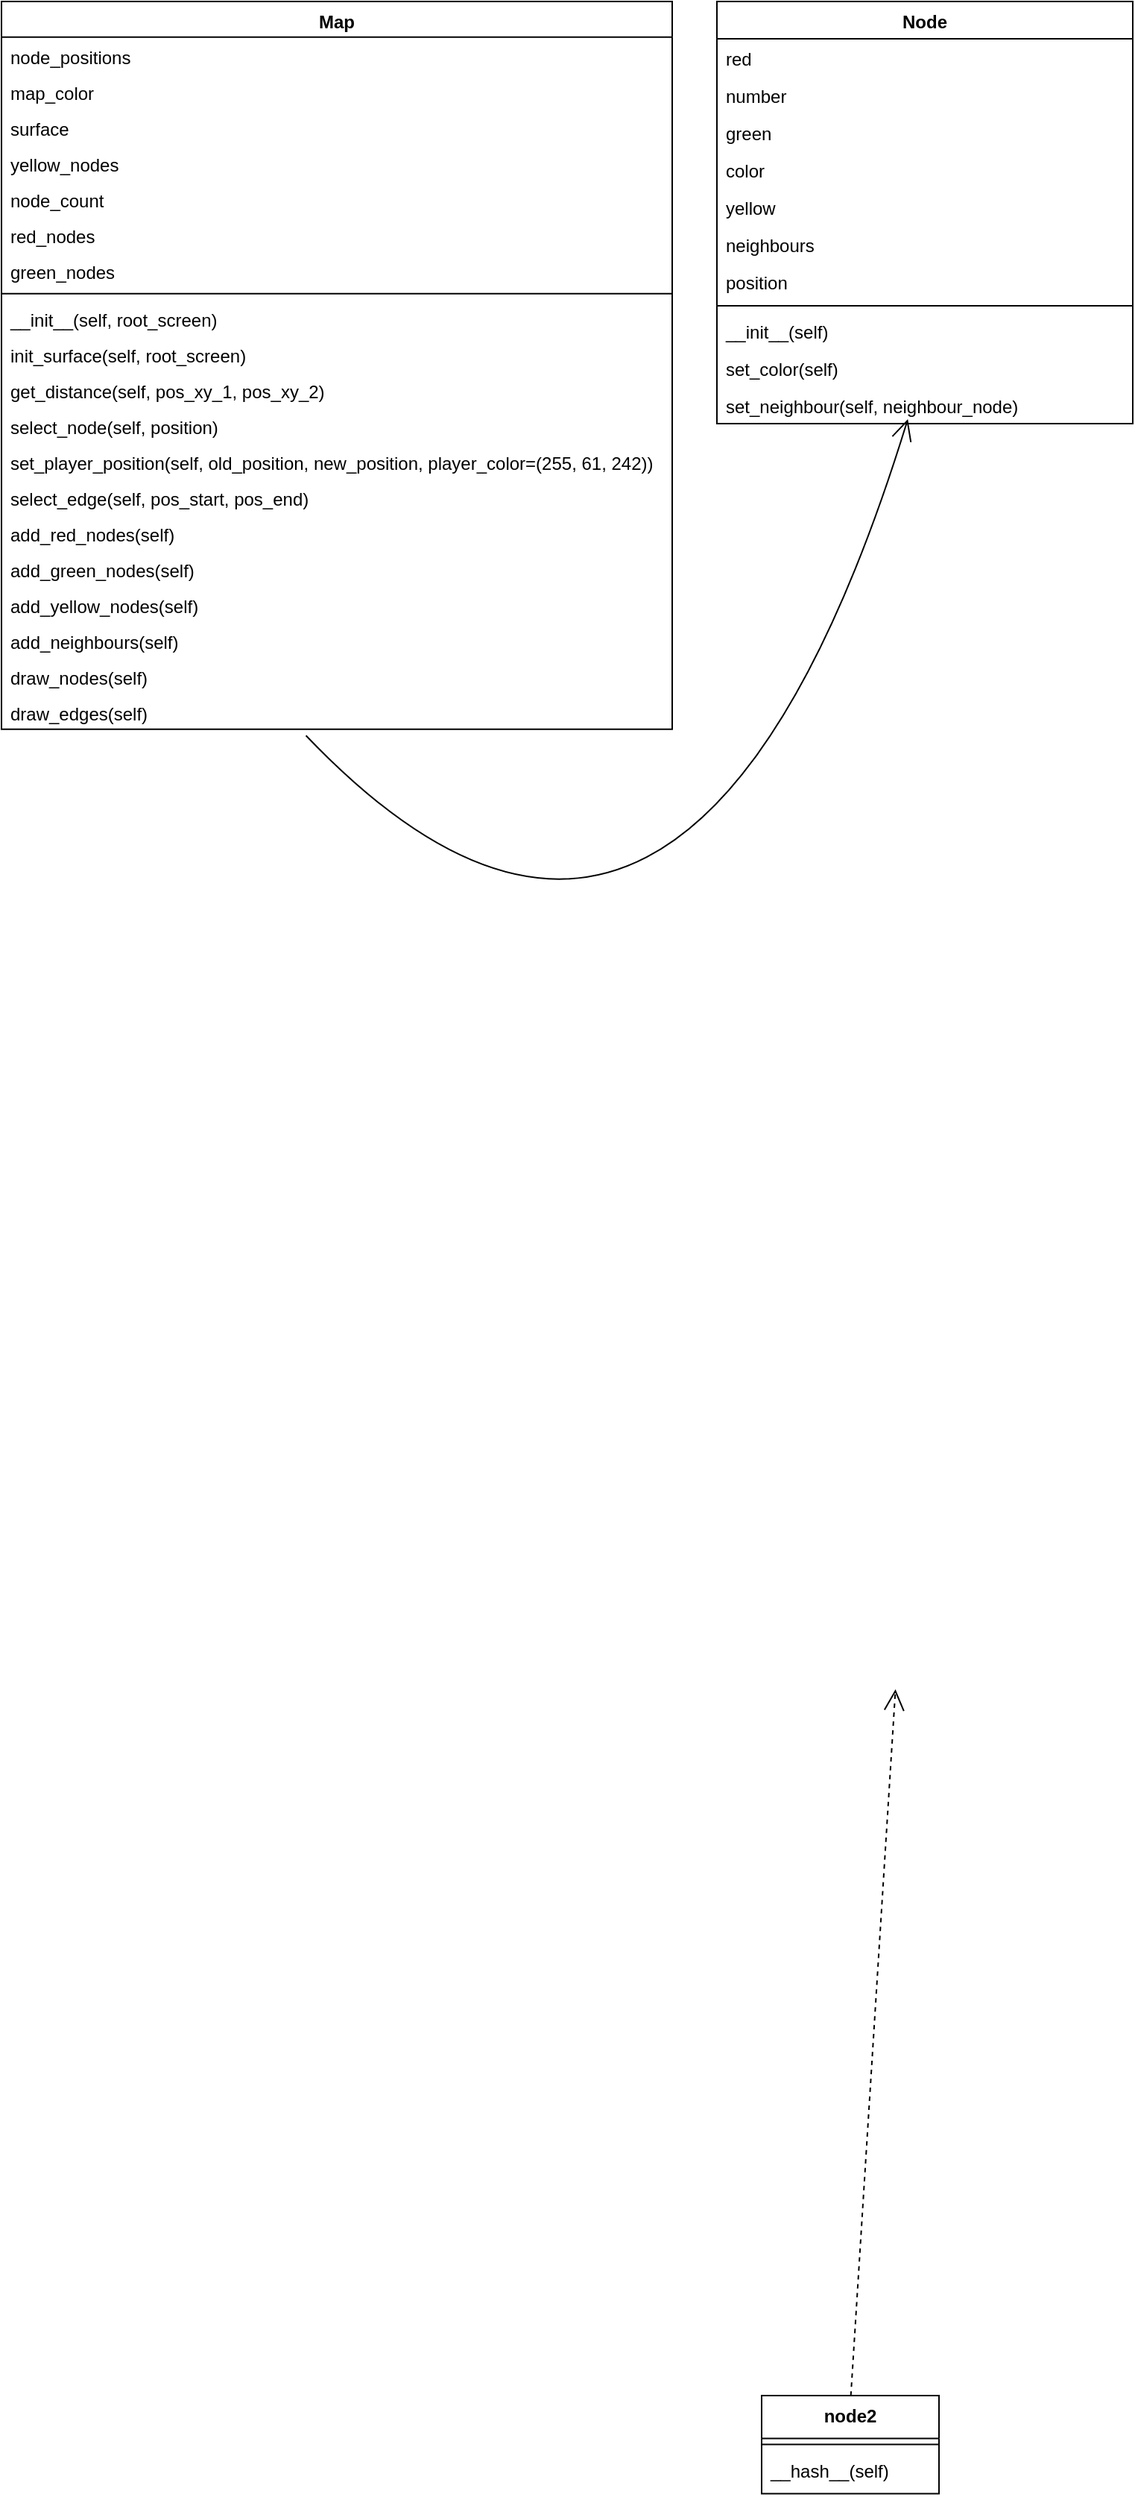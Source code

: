 <mxfile version="22.1.21" type="device">
  <diagram id="C5RBs43oDa-KdzZeNtuy" name="Page-1">
    <mxGraphModel dx="1393" dy="946" grid="1" gridSize="10" guides="1" tooltips="1" connect="1" arrows="1" fold="1" page="1" pageScale="1" pageWidth="827" pageHeight="1169" math="0" shadow="0">
      <root>
        <mxCell id="WIyWlLk6GJQsqaUBKTNV-0" />
        <mxCell id="WIyWlLk6GJQsqaUBKTNV-1" parent="WIyWlLk6GJQsqaUBKTNV-0" />
        <mxCell id="QgQrXvzAGBR2rZDaamkp-66" value="Map" style="swimlane;fontStyle=1;align=center;verticalAlign=top;childLayout=stackLayout;horizontal=1;startSize=23.85;horizontalStack=0;resizeParent=1;resizeParentMax=0;resizeLast=0;collapsible=0;marginBottom=0;" vertex="1" parent="WIyWlLk6GJQsqaUBKTNV-1">
          <mxGeometry x="10" y="20" width="450" height="487.85" as="geometry" />
        </mxCell>
        <mxCell id="QgQrXvzAGBR2rZDaamkp-67" value="node_positions" style="text;strokeColor=none;fillColor=none;align=left;verticalAlign=top;spacingLeft=4;spacingRight=4;overflow=hidden;rotatable=0;points=[[0,0.5],[1,0.5]];portConstraint=eastwest;" vertex="1" parent="QgQrXvzAGBR2rZDaamkp-66">
          <mxGeometry y="23.85" width="450" height="24" as="geometry" />
        </mxCell>
        <mxCell id="QgQrXvzAGBR2rZDaamkp-68" value="map_color" style="text;strokeColor=none;fillColor=none;align=left;verticalAlign=top;spacingLeft=4;spacingRight=4;overflow=hidden;rotatable=0;points=[[0,0.5],[1,0.5]];portConstraint=eastwest;" vertex="1" parent="QgQrXvzAGBR2rZDaamkp-66">
          <mxGeometry y="47.85" width="450" height="24" as="geometry" />
        </mxCell>
        <mxCell id="QgQrXvzAGBR2rZDaamkp-69" value="surface" style="text;strokeColor=none;fillColor=none;align=left;verticalAlign=top;spacingLeft=4;spacingRight=4;overflow=hidden;rotatable=0;points=[[0,0.5],[1,0.5]];portConstraint=eastwest;" vertex="1" parent="QgQrXvzAGBR2rZDaamkp-66">
          <mxGeometry y="71.85" width="450" height="24" as="geometry" />
        </mxCell>
        <mxCell id="QgQrXvzAGBR2rZDaamkp-70" value="yellow_nodes" style="text;strokeColor=none;fillColor=none;align=left;verticalAlign=top;spacingLeft=4;spacingRight=4;overflow=hidden;rotatable=0;points=[[0,0.5],[1,0.5]];portConstraint=eastwest;" vertex="1" parent="QgQrXvzAGBR2rZDaamkp-66">
          <mxGeometry y="95.85" width="450" height="24" as="geometry" />
        </mxCell>
        <mxCell id="QgQrXvzAGBR2rZDaamkp-71" value="node_count" style="text;strokeColor=none;fillColor=none;align=left;verticalAlign=top;spacingLeft=4;spacingRight=4;overflow=hidden;rotatable=0;points=[[0,0.5],[1,0.5]];portConstraint=eastwest;" vertex="1" parent="QgQrXvzAGBR2rZDaamkp-66">
          <mxGeometry y="119.85" width="450" height="24" as="geometry" />
        </mxCell>
        <mxCell id="QgQrXvzAGBR2rZDaamkp-72" value="red_nodes" style="text;strokeColor=none;fillColor=none;align=left;verticalAlign=top;spacingLeft=4;spacingRight=4;overflow=hidden;rotatable=0;points=[[0,0.5],[1,0.5]];portConstraint=eastwest;" vertex="1" parent="QgQrXvzAGBR2rZDaamkp-66">
          <mxGeometry y="143.85" width="450" height="24" as="geometry" />
        </mxCell>
        <mxCell id="QgQrXvzAGBR2rZDaamkp-73" value="green_nodes" style="text;strokeColor=none;fillColor=none;align=left;verticalAlign=top;spacingLeft=4;spacingRight=4;overflow=hidden;rotatable=0;points=[[0,0.5],[1,0.5]];portConstraint=eastwest;" vertex="1" parent="QgQrXvzAGBR2rZDaamkp-66">
          <mxGeometry y="167.85" width="450" height="24" as="geometry" />
        </mxCell>
        <mxCell id="QgQrXvzAGBR2rZDaamkp-74" style="line;strokeWidth=1;fillColor=none;align=left;verticalAlign=middle;spacingTop=-1;spacingLeft=3;spacingRight=3;rotatable=0;labelPosition=right;points=[];portConstraint=eastwest;strokeColor=inherit;" vertex="1" parent="QgQrXvzAGBR2rZDaamkp-66">
          <mxGeometry y="191.85" width="450" height="8" as="geometry" />
        </mxCell>
        <mxCell id="QgQrXvzAGBR2rZDaamkp-75" value="__init__(self, root_screen)" style="text;strokeColor=none;fillColor=none;align=left;verticalAlign=top;spacingLeft=4;spacingRight=4;overflow=hidden;rotatable=0;points=[[0,0.5],[1,0.5]];portConstraint=eastwest;" vertex="1" parent="QgQrXvzAGBR2rZDaamkp-66">
          <mxGeometry y="199.85" width="450" height="24" as="geometry" />
        </mxCell>
        <mxCell id="QgQrXvzAGBR2rZDaamkp-76" value="init_surface(self, root_screen)" style="text;strokeColor=none;fillColor=none;align=left;verticalAlign=top;spacingLeft=4;spacingRight=4;overflow=hidden;rotatable=0;points=[[0,0.5],[1,0.5]];portConstraint=eastwest;" vertex="1" parent="QgQrXvzAGBR2rZDaamkp-66">
          <mxGeometry y="223.85" width="450" height="24" as="geometry" />
        </mxCell>
        <mxCell id="QgQrXvzAGBR2rZDaamkp-77" value="get_distance(self, pos_xy_1, pos_xy_2)" style="text;strokeColor=none;fillColor=none;align=left;verticalAlign=top;spacingLeft=4;spacingRight=4;overflow=hidden;rotatable=0;points=[[0,0.5],[1,0.5]];portConstraint=eastwest;" vertex="1" parent="QgQrXvzAGBR2rZDaamkp-66">
          <mxGeometry y="247.85" width="450" height="24" as="geometry" />
        </mxCell>
        <mxCell id="QgQrXvzAGBR2rZDaamkp-78" value="select_node(self, position)" style="text;strokeColor=none;fillColor=none;align=left;verticalAlign=top;spacingLeft=4;spacingRight=4;overflow=hidden;rotatable=0;points=[[0,0.5],[1,0.5]];portConstraint=eastwest;" vertex="1" parent="QgQrXvzAGBR2rZDaamkp-66">
          <mxGeometry y="271.85" width="450" height="24" as="geometry" />
        </mxCell>
        <mxCell id="QgQrXvzAGBR2rZDaamkp-79" value="set_player_position(self, old_position, new_position, player_color=(255, 61, 242))" style="text;strokeColor=none;fillColor=none;align=left;verticalAlign=top;spacingLeft=4;spacingRight=4;overflow=hidden;rotatable=0;points=[[0,0.5],[1,0.5]];portConstraint=eastwest;" vertex="1" parent="QgQrXvzAGBR2rZDaamkp-66">
          <mxGeometry y="295.85" width="450" height="24" as="geometry" />
        </mxCell>
        <mxCell id="QgQrXvzAGBR2rZDaamkp-80" value="select_edge(self, pos_start, pos_end)" style="text;strokeColor=none;fillColor=none;align=left;verticalAlign=top;spacingLeft=4;spacingRight=4;overflow=hidden;rotatable=0;points=[[0,0.5],[1,0.5]];portConstraint=eastwest;" vertex="1" parent="QgQrXvzAGBR2rZDaamkp-66">
          <mxGeometry y="319.85" width="450" height="24" as="geometry" />
        </mxCell>
        <mxCell id="QgQrXvzAGBR2rZDaamkp-81" value="add_red_nodes(self)" style="text;strokeColor=none;fillColor=none;align=left;verticalAlign=top;spacingLeft=4;spacingRight=4;overflow=hidden;rotatable=0;points=[[0,0.5],[1,0.5]];portConstraint=eastwest;" vertex="1" parent="QgQrXvzAGBR2rZDaamkp-66">
          <mxGeometry y="343.85" width="450" height="24" as="geometry" />
        </mxCell>
        <mxCell id="QgQrXvzAGBR2rZDaamkp-82" value="add_green_nodes(self)" style="text;strokeColor=none;fillColor=none;align=left;verticalAlign=top;spacingLeft=4;spacingRight=4;overflow=hidden;rotatable=0;points=[[0,0.5],[1,0.5]];portConstraint=eastwest;" vertex="1" parent="QgQrXvzAGBR2rZDaamkp-66">
          <mxGeometry y="367.85" width="450" height="24" as="geometry" />
        </mxCell>
        <mxCell id="QgQrXvzAGBR2rZDaamkp-83" value="add_yellow_nodes(self)" style="text;strokeColor=none;fillColor=none;align=left;verticalAlign=top;spacingLeft=4;spacingRight=4;overflow=hidden;rotatable=0;points=[[0,0.5],[1,0.5]];portConstraint=eastwest;" vertex="1" parent="QgQrXvzAGBR2rZDaamkp-66">
          <mxGeometry y="391.85" width="450" height="24" as="geometry" />
        </mxCell>
        <mxCell id="QgQrXvzAGBR2rZDaamkp-84" value="add_neighbours(self)" style="text;strokeColor=none;fillColor=none;align=left;verticalAlign=top;spacingLeft=4;spacingRight=4;overflow=hidden;rotatable=0;points=[[0,0.5],[1,0.5]];portConstraint=eastwest;" vertex="1" parent="QgQrXvzAGBR2rZDaamkp-66">
          <mxGeometry y="415.85" width="450" height="24" as="geometry" />
        </mxCell>
        <mxCell id="QgQrXvzAGBR2rZDaamkp-85" value="draw_nodes(self)" style="text;strokeColor=none;fillColor=none;align=left;verticalAlign=top;spacingLeft=4;spacingRight=4;overflow=hidden;rotatable=0;points=[[0,0.5],[1,0.5]];portConstraint=eastwest;" vertex="1" parent="QgQrXvzAGBR2rZDaamkp-66">
          <mxGeometry y="439.85" width="450" height="24" as="geometry" />
        </mxCell>
        <mxCell id="QgQrXvzAGBR2rZDaamkp-86" value="draw_edges(self)" style="text;strokeColor=none;fillColor=none;align=left;verticalAlign=top;spacingLeft=4;spacingRight=4;overflow=hidden;rotatable=0;points=[[0,0.5],[1,0.5]];portConstraint=eastwest;" vertex="1" parent="QgQrXvzAGBR2rZDaamkp-66">
          <mxGeometry y="463.85" width="450" height="24" as="geometry" />
        </mxCell>
        <mxCell id="QgQrXvzAGBR2rZDaamkp-87" value="Node" style="swimlane;fontStyle=1;align=center;verticalAlign=top;childLayout=stackLayout;horizontal=1;startSize=24.955;horizontalStack=0;resizeParent=1;resizeParentMax=0;resizeLast=0;collapsible=0;marginBottom=0;" vertex="1" parent="WIyWlLk6GJQsqaUBKTNV-1">
          <mxGeometry x="490" y="20" width="279" height="282.955" as="geometry" />
        </mxCell>
        <mxCell id="QgQrXvzAGBR2rZDaamkp-88" value="red" style="text;strokeColor=none;fillColor=none;align=left;verticalAlign=top;spacingLeft=4;spacingRight=4;overflow=hidden;rotatable=0;points=[[0,0.5],[1,0.5]];portConstraint=eastwest;" vertex="1" parent="QgQrXvzAGBR2rZDaamkp-87">
          <mxGeometry y="24.955" width="279" height="25" as="geometry" />
        </mxCell>
        <mxCell id="QgQrXvzAGBR2rZDaamkp-89" value="number" style="text;strokeColor=none;fillColor=none;align=left;verticalAlign=top;spacingLeft=4;spacingRight=4;overflow=hidden;rotatable=0;points=[[0,0.5],[1,0.5]];portConstraint=eastwest;" vertex="1" parent="QgQrXvzAGBR2rZDaamkp-87">
          <mxGeometry y="49.955" width="279" height="25" as="geometry" />
        </mxCell>
        <mxCell id="QgQrXvzAGBR2rZDaamkp-90" value="green" style="text;strokeColor=none;fillColor=none;align=left;verticalAlign=top;spacingLeft=4;spacingRight=4;overflow=hidden;rotatable=0;points=[[0,0.5],[1,0.5]];portConstraint=eastwest;" vertex="1" parent="QgQrXvzAGBR2rZDaamkp-87">
          <mxGeometry y="74.955" width="279" height="25" as="geometry" />
        </mxCell>
        <mxCell id="QgQrXvzAGBR2rZDaamkp-91" value="color" style="text;strokeColor=none;fillColor=none;align=left;verticalAlign=top;spacingLeft=4;spacingRight=4;overflow=hidden;rotatable=0;points=[[0,0.5],[1,0.5]];portConstraint=eastwest;" vertex="1" parent="QgQrXvzAGBR2rZDaamkp-87">
          <mxGeometry y="99.955" width="279" height="25" as="geometry" />
        </mxCell>
        <mxCell id="QgQrXvzAGBR2rZDaamkp-92" value="yellow" style="text;strokeColor=none;fillColor=none;align=left;verticalAlign=top;spacingLeft=4;spacingRight=4;overflow=hidden;rotatable=0;points=[[0,0.5],[1,0.5]];portConstraint=eastwest;" vertex="1" parent="QgQrXvzAGBR2rZDaamkp-87">
          <mxGeometry y="124.955" width="279" height="25" as="geometry" />
        </mxCell>
        <mxCell id="QgQrXvzAGBR2rZDaamkp-93" value="neighbours" style="text;strokeColor=none;fillColor=none;align=left;verticalAlign=top;spacingLeft=4;spacingRight=4;overflow=hidden;rotatable=0;points=[[0,0.5],[1,0.5]];portConstraint=eastwest;" vertex="1" parent="QgQrXvzAGBR2rZDaamkp-87">
          <mxGeometry y="149.955" width="279" height="25" as="geometry" />
        </mxCell>
        <mxCell id="QgQrXvzAGBR2rZDaamkp-94" value="position" style="text;strokeColor=none;fillColor=none;align=left;verticalAlign=top;spacingLeft=4;spacingRight=4;overflow=hidden;rotatable=0;points=[[0,0.5],[1,0.5]];portConstraint=eastwest;" vertex="1" parent="QgQrXvzAGBR2rZDaamkp-87">
          <mxGeometry y="174.955" width="279" height="25" as="geometry" />
        </mxCell>
        <mxCell id="QgQrXvzAGBR2rZDaamkp-95" style="line;strokeWidth=1;fillColor=none;align=left;verticalAlign=middle;spacingTop=-1;spacingLeft=3;spacingRight=3;rotatable=0;labelPosition=right;points=[];portConstraint=eastwest;strokeColor=inherit;" vertex="1" parent="QgQrXvzAGBR2rZDaamkp-87">
          <mxGeometry y="199.955" width="279" height="8" as="geometry" />
        </mxCell>
        <mxCell id="QgQrXvzAGBR2rZDaamkp-96" value="__init__(self)" style="text;strokeColor=none;fillColor=none;align=left;verticalAlign=top;spacingLeft=4;spacingRight=4;overflow=hidden;rotatable=0;points=[[0,0.5],[1,0.5]];portConstraint=eastwest;" vertex="1" parent="QgQrXvzAGBR2rZDaamkp-87">
          <mxGeometry y="207.955" width="279" height="25" as="geometry" />
        </mxCell>
        <mxCell id="QgQrXvzAGBR2rZDaamkp-97" value="set_color(self)" style="text;strokeColor=none;fillColor=none;align=left;verticalAlign=top;spacingLeft=4;spacingRight=4;overflow=hidden;rotatable=0;points=[[0,0.5],[1,0.5]];portConstraint=eastwest;" vertex="1" parent="QgQrXvzAGBR2rZDaamkp-87">
          <mxGeometry y="232.955" width="279" height="25" as="geometry" />
        </mxCell>
        <mxCell id="QgQrXvzAGBR2rZDaamkp-98" value="set_neighbour(self, neighbour_node)" style="text;strokeColor=none;fillColor=none;align=left;verticalAlign=top;spacingLeft=4;spacingRight=4;overflow=hidden;rotatable=0;points=[[0,0.5],[1,0.5]];portConstraint=eastwest;" vertex="1" parent="QgQrXvzAGBR2rZDaamkp-87">
          <mxGeometry y="257.955" width="279" height="25" as="geometry" />
        </mxCell>
        <mxCell id="QgQrXvzAGBR2rZDaamkp-126" value="node2" style="swimlane;fontStyle=1;align=center;verticalAlign=top;childLayout=stackLayout;horizontal=1;startSize=28.8;horizontalStack=0;resizeParent=1;resizeParentMax=0;resizeLast=0;collapsible=0;marginBottom=0;" vertex="1" parent="WIyWlLk6GJQsqaUBKTNV-1">
          <mxGeometry x="520" y="1625" width="119" height="65.8" as="geometry" />
        </mxCell>
        <mxCell id="QgQrXvzAGBR2rZDaamkp-127" style="line;strokeWidth=1;fillColor=none;align=left;verticalAlign=middle;spacingTop=-1;spacingLeft=3;spacingRight=3;rotatable=0;labelPosition=right;points=[];portConstraint=eastwest;strokeColor=inherit;" vertex="1" parent="QgQrXvzAGBR2rZDaamkp-126">
          <mxGeometry y="28.8" width="119" height="8" as="geometry" />
        </mxCell>
        <mxCell id="QgQrXvzAGBR2rZDaamkp-128" value="__hash__(self)" style="text;strokeColor=none;fillColor=none;align=left;verticalAlign=top;spacingLeft=4;spacingRight=4;overflow=hidden;rotatable=0;points=[[0,0.5],[1,0.5]];portConstraint=eastwest;" vertex="1" parent="QgQrXvzAGBR2rZDaamkp-126">
          <mxGeometry y="36.8" width="119" height="29" as="geometry" />
        </mxCell>
        <mxCell id="QgQrXvzAGBR2rZDaamkp-130" value="" style="curved=1;startArrow=none;endArrow=open;endSize=12;exitX=0.454;exitY=1.178;entryX=0.422;entryY=1.242;rounded=0;exitDx=0;exitDy=0;exitPerimeter=0;entryDx=0;entryDy=0;entryPerimeter=0;" edge="1" parent="WIyWlLk6GJQsqaUBKTNV-1" source="QgQrXvzAGBR2rZDaamkp-86">
          <mxGeometry relative="1" as="geometry">
            <Array as="points">
              <mxPoint x="470" y="780" />
            </Array>
            <mxPoint x="208.0" y="500.002" as="sourcePoint" />
            <mxPoint x="618.088" y="300.005" as="targetPoint" />
          </mxGeometry>
        </mxCell>
        <mxCell id="QgQrXvzAGBR2rZDaamkp-131" value="" style="curved=1;dashed=1;startArrow=none;endArrow=open;endSize=12;exitX=0.503;exitY=0;entryX=0.499;entryY=1;rounded=0;" edge="1" parent="WIyWlLk6GJQsqaUBKTNV-1" source="QgQrXvzAGBR2rZDaamkp-126">
          <mxGeometry relative="1" as="geometry">
            <Array as="points" />
            <mxPoint x="609.807" y="1151.538" as="targetPoint" />
          </mxGeometry>
        </mxCell>
      </root>
    </mxGraphModel>
  </diagram>
</mxfile>

